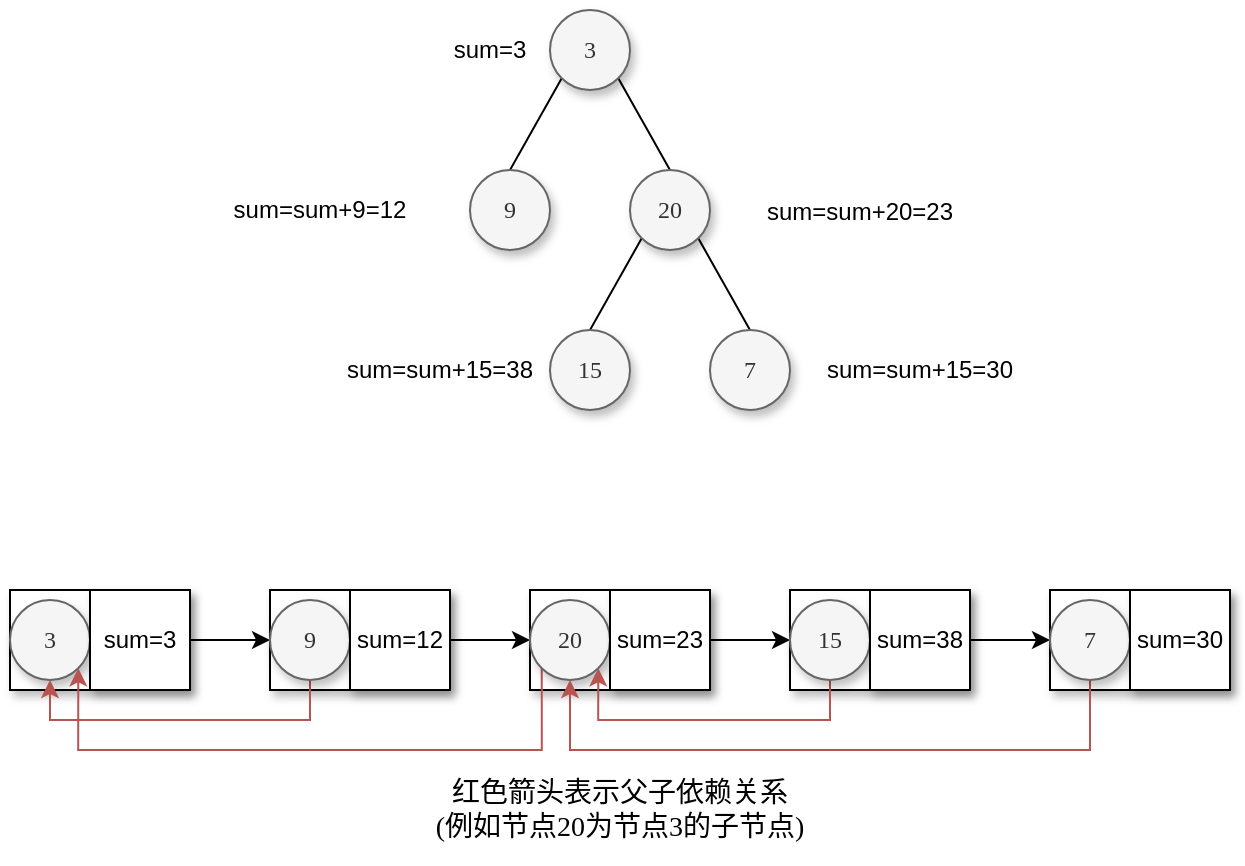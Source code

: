<mxfile version="16.0.0" type="github">
  <diagram id="a8XWor6rHgZrtsmctbnx" name="第 1 页">
    <mxGraphModel dx="1042" dy="-617" grid="1" gridSize="10" guides="1" tooltips="1" connect="1" arrows="1" fold="1" page="1" pageScale="1" pageWidth="827" pageHeight="1169" background="#ffffff" math="0" shadow="0">
      <root>
        <mxCell id="0" />
        <mxCell id="1" parent="0" />
        <mxCell id="c3BXOGabwOEL4F8HaS5W-38" value="" style="rounded=0;whiteSpace=wrap;html=1;shadow=1;" vertex="1" parent="1">
          <mxGeometry x="80" y="1600" width="90" height="50" as="geometry" />
        </mxCell>
        <mxCell id="c3BXOGabwOEL4F8HaS5W-1" style="rounded=0;orthogonalLoop=1;jettySize=auto;html=1;exitX=0;exitY=1;exitDx=0;exitDy=0;entryX=0.5;entryY=0;entryDx=0;entryDy=0;endArrow=none;endFill=0;sketch=0;" edge="1" parent="1" source="c3BXOGabwOEL4F8HaS5W-3" target="c3BXOGabwOEL4F8HaS5W-4">
          <mxGeometry relative="1" as="geometry" />
        </mxCell>
        <mxCell id="c3BXOGabwOEL4F8HaS5W-2" style="edgeStyle=none;rounded=0;orthogonalLoop=1;jettySize=auto;html=1;exitX=1;exitY=1;exitDx=0;exitDy=0;entryX=0.5;entryY=0;entryDx=0;entryDy=0;endArrow=none;endFill=0;sketch=0;" edge="1" parent="1" source="c3BXOGabwOEL4F8HaS5W-3" target="c3BXOGabwOEL4F8HaS5W-7">
          <mxGeometry relative="1" as="geometry" />
        </mxCell>
        <mxCell id="c3BXOGabwOEL4F8HaS5W-3" value="&lt;font face=&quot;Comic Sans MS&quot;&gt;3&lt;/font&gt;" style="ellipse;whiteSpace=wrap;html=1;fillColor=#f5f5f5;strokeColor=#666666;shadow=1;fontColor=#333333;sketch=0;" vertex="1" parent="1">
          <mxGeometry x="350" y="1310" width="40" height="40" as="geometry" />
        </mxCell>
        <mxCell id="c3BXOGabwOEL4F8HaS5W-4" value="&lt;font face=&quot;Comic Sans MS&quot;&gt;9&lt;/font&gt;" style="ellipse;whiteSpace=wrap;html=1;fillColor=#f5f5f5;strokeColor=#666666;shadow=1;fontColor=#333333;sketch=0;" vertex="1" parent="1">
          <mxGeometry x="310" y="1390" width="40" height="40" as="geometry" />
        </mxCell>
        <mxCell id="c3BXOGabwOEL4F8HaS5W-5" style="edgeStyle=none;rounded=0;orthogonalLoop=1;jettySize=auto;html=1;exitX=0;exitY=1;exitDx=0;exitDy=0;entryX=0.5;entryY=0;entryDx=0;entryDy=0;endArrow=none;endFill=0;sketch=0;" edge="1" parent="1" source="c3BXOGabwOEL4F8HaS5W-7" target="c3BXOGabwOEL4F8HaS5W-8">
          <mxGeometry relative="1" as="geometry" />
        </mxCell>
        <mxCell id="c3BXOGabwOEL4F8HaS5W-6" style="edgeStyle=none;rounded=0;orthogonalLoop=1;jettySize=auto;html=1;exitX=1;exitY=1;exitDx=0;exitDy=0;entryX=0.5;entryY=0;entryDx=0;entryDy=0;endArrow=none;endFill=0;sketch=0;" edge="1" parent="1" source="c3BXOGabwOEL4F8HaS5W-7" target="c3BXOGabwOEL4F8HaS5W-9">
          <mxGeometry relative="1" as="geometry" />
        </mxCell>
        <mxCell id="c3BXOGabwOEL4F8HaS5W-7" value="&lt;font face=&quot;Comic Sans MS&quot;&gt;20&lt;/font&gt;" style="ellipse;whiteSpace=wrap;html=1;fillColor=#f5f5f5;strokeColor=#666666;shadow=1;fontColor=#333333;sketch=0;" vertex="1" parent="1">
          <mxGeometry x="390" y="1390" width="40" height="40" as="geometry" />
        </mxCell>
        <mxCell id="c3BXOGabwOEL4F8HaS5W-8" value="&lt;font face=&quot;Comic Sans MS&quot;&gt;15&lt;/font&gt;" style="ellipse;whiteSpace=wrap;html=1;fillColor=#f5f5f5;strokeColor=#666666;shadow=1;fontColor=#333333;sketch=0;" vertex="1" parent="1">
          <mxGeometry x="350" y="1470" width="40" height="40" as="geometry" />
        </mxCell>
        <mxCell id="c3BXOGabwOEL4F8HaS5W-9" value="&lt;font face=&quot;Comic Sans MS&quot;&gt;7&lt;/font&gt;" style="ellipse;whiteSpace=wrap;html=1;shadow=1;fillColor=#f5f5f5;fontColor=#333333;strokeColor=#666666;sketch=0;" vertex="1" parent="1">
          <mxGeometry x="430" y="1470" width="40" height="40" as="geometry" />
        </mxCell>
        <mxCell id="c3BXOGabwOEL4F8HaS5W-29" value="sum=3" style="text;html=1;strokeColor=none;fillColor=none;align=center;verticalAlign=middle;whiteSpace=wrap;rounded=0;" vertex="1" parent="1">
          <mxGeometry x="300" y="1310" width="40" height="39" as="geometry" />
        </mxCell>
        <mxCell id="c3BXOGabwOEL4F8HaS5W-33" value="sum=sum+15=38" style="text;html=1;strokeColor=none;fillColor=none;align=center;verticalAlign=middle;whiteSpace=wrap;rounded=0;" vertex="1" parent="1">
          <mxGeometry x="240" y="1470" width="110" height="40" as="geometry" />
        </mxCell>
        <mxCell id="c3BXOGabwOEL4F8HaS5W-34" value="sum=sum+15=30" style="text;html=1;strokeColor=none;fillColor=none;align=center;verticalAlign=middle;whiteSpace=wrap;rounded=0;" vertex="1" parent="1">
          <mxGeometry x="480" y="1470" width="110" height="40" as="geometry" />
        </mxCell>
        <mxCell id="c3BXOGabwOEL4F8HaS5W-35" value="sum=sum+20=23" style="text;html=1;strokeColor=none;fillColor=none;align=center;verticalAlign=middle;whiteSpace=wrap;rounded=0;" vertex="1" parent="1">
          <mxGeometry x="450" y="1391" width="110" height="40" as="geometry" />
        </mxCell>
        <mxCell id="c3BXOGabwOEL4F8HaS5W-36" value="sum=sum+9=12" style="text;html=1;strokeColor=none;fillColor=none;align=center;verticalAlign=middle;whiteSpace=wrap;rounded=0;" vertex="1" parent="1">
          <mxGeometry x="180" y="1390" width="110" height="40" as="geometry" />
        </mxCell>
        <mxCell id="c3BXOGabwOEL4F8HaS5W-37" value="&lt;font face=&quot;Comic Sans MS&quot;&gt;3&lt;/font&gt;" style="ellipse;whiteSpace=wrap;html=1;fillColor=#f5f5f5;strokeColor=#666666;shadow=1;fontColor=#333333;sketch=0;" vertex="1" parent="1">
          <mxGeometry x="80" y="1605" width="40" height="40" as="geometry" />
        </mxCell>
        <mxCell id="c3BXOGabwOEL4F8HaS5W-55" style="edgeStyle=orthogonalEdgeStyle;rounded=0;orthogonalLoop=1;jettySize=auto;html=1;exitX=1;exitY=0.5;exitDx=0;exitDy=0;entryX=0;entryY=0.5;entryDx=0;entryDy=0;" edge="1" parent="1" source="c3BXOGabwOEL4F8HaS5W-39" target="c3BXOGabwOEL4F8HaS5W-44">
          <mxGeometry relative="1" as="geometry" />
        </mxCell>
        <mxCell id="c3BXOGabwOEL4F8HaS5W-39" value="sum=3" style="rounded=0;whiteSpace=wrap;html=1;shadow=1;" vertex="1" parent="1">
          <mxGeometry x="120" y="1600" width="50" height="50" as="geometry" />
        </mxCell>
        <mxCell id="c3BXOGabwOEL4F8HaS5W-43" value="" style="rounded=0;whiteSpace=wrap;html=1;shadow=1;" vertex="1" parent="1">
          <mxGeometry x="210" y="1600" width="90" height="50" as="geometry" />
        </mxCell>
        <mxCell id="c3BXOGabwOEL4F8HaS5W-59" style="edgeStyle=orthogonalEdgeStyle;rounded=0;orthogonalLoop=1;jettySize=auto;html=1;exitX=0.5;exitY=1;exitDx=0;exitDy=0;entryX=0.5;entryY=1;entryDx=0;entryDy=0;fillColor=#f8cecc;strokeColor=#b85450;" edge="1" parent="1" source="c3BXOGabwOEL4F8HaS5W-44" target="c3BXOGabwOEL4F8HaS5W-37">
          <mxGeometry relative="1" as="geometry" />
        </mxCell>
        <mxCell id="c3BXOGabwOEL4F8HaS5W-44" value="&lt;font face=&quot;Comic Sans MS&quot;&gt;9&lt;/font&gt;" style="ellipse;whiteSpace=wrap;html=1;fillColor=#f5f5f5;strokeColor=#666666;shadow=1;fontColor=#333333;sketch=0;" vertex="1" parent="1">
          <mxGeometry x="210" y="1605" width="40" height="40" as="geometry" />
        </mxCell>
        <mxCell id="c3BXOGabwOEL4F8HaS5W-56" style="edgeStyle=orthogonalEdgeStyle;rounded=0;orthogonalLoop=1;jettySize=auto;html=1;exitX=1;exitY=0.5;exitDx=0;exitDy=0;entryX=0;entryY=0.5;entryDx=0;entryDy=0;" edge="1" parent="1" source="c3BXOGabwOEL4F8HaS5W-45" target="c3BXOGabwOEL4F8HaS5W-47">
          <mxGeometry relative="1" as="geometry" />
        </mxCell>
        <mxCell id="c3BXOGabwOEL4F8HaS5W-45" value="sum=12" style="rounded=0;whiteSpace=wrap;html=1;shadow=1;" vertex="1" parent="1">
          <mxGeometry x="250" y="1600" width="50" height="50" as="geometry" />
        </mxCell>
        <mxCell id="c3BXOGabwOEL4F8HaS5W-46" value="" style="rounded=0;whiteSpace=wrap;html=1;shadow=1;" vertex="1" parent="1">
          <mxGeometry x="340" y="1600" width="90" height="50" as="geometry" />
        </mxCell>
        <mxCell id="c3BXOGabwOEL4F8HaS5W-60" style="edgeStyle=orthogonalEdgeStyle;rounded=0;orthogonalLoop=1;jettySize=auto;html=1;exitX=0;exitY=1;exitDx=0;exitDy=0;entryX=1;entryY=1;entryDx=0;entryDy=0;fillColor=#f8cecc;strokeColor=#b85450;" edge="1" parent="1" source="c3BXOGabwOEL4F8HaS5W-47" target="c3BXOGabwOEL4F8HaS5W-37">
          <mxGeometry relative="1" as="geometry">
            <mxPoint x="130" y="1710" as="targetPoint" />
            <Array as="points">
              <mxPoint x="346" y="1680" />
              <mxPoint x="114" y="1680" />
            </Array>
          </mxGeometry>
        </mxCell>
        <mxCell id="c3BXOGabwOEL4F8HaS5W-47" value="&lt;font face=&quot;Comic Sans MS&quot;&gt;20&lt;/font&gt;" style="ellipse;whiteSpace=wrap;html=1;fillColor=#f5f5f5;strokeColor=#666666;shadow=1;fontColor=#333333;sketch=0;" vertex="1" parent="1">
          <mxGeometry x="340" y="1605" width="40" height="40" as="geometry" />
        </mxCell>
        <mxCell id="c3BXOGabwOEL4F8HaS5W-57" style="edgeStyle=orthogonalEdgeStyle;rounded=0;orthogonalLoop=1;jettySize=auto;html=1;exitX=1;exitY=0.5;exitDx=0;exitDy=0;entryX=0;entryY=0.5;entryDx=0;entryDy=0;" edge="1" parent="1" source="c3BXOGabwOEL4F8HaS5W-48" target="c3BXOGabwOEL4F8HaS5W-49">
          <mxGeometry relative="1" as="geometry" />
        </mxCell>
        <mxCell id="c3BXOGabwOEL4F8HaS5W-48" value="sum=23" style="rounded=0;whiteSpace=wrap;html=1;shadow=1;" vertex="1" parent="1">
          <mxGeometry x="380" y="1600" width="50" height="50" as="geometry" />
        </mxCell>
        <mxCell id="c3BXOGabwOEL4F8HaS5W-49" value="" style="rounded=0;whiteSpace=wrap;html=1;shadow=1;" vertex="1" parent="1">
          <mxGeometry x="470" y="1600" width="90" height="50" as="geometry" />
        </mxCell>
        <mxCell id="c3BXOGabwOEL4F8HaS5W-61" style="edgeStyle=orthogonalEdgeStyle;rounded=0;orthogonalLoop=1;jettySize=auto;html=1;exitX=0.5;exitY=1;exitDx=0;exitDy=0;entryX=1;entryY=1;entryDx=0;entryDy=0;fillColor=#f8cecc;strokeColor=#b85450;" edge="1" parent="1" source="c3BXOGabwOEL4F8HaS5W-50" target="c3BXOGabwOEL4F8HaS5W-47">
          <mxGeometry relative="1" as="geometry">
            <Array as="points">
              <mxPoint x="490" y="1665" />
              <mxPoint x="374" y="1665" />
            </Array>
          </mxGeometry>
        </mxCell>
        <mxCell id="c3BXOGabwOEL4F8HaS5W-50" value="&lt;font face=&quot;Comic Sans MS&quot;&gt;15&lt;/font&gt;" style="ellipse;whiteSpace=wrap;html=1;fillColor=#f5f5f5;strokeColor=#666666;shadow=1;fontColor=#333333;sketch=0;" vertex="1" parent="1">
          <mxGeometry x="470" y="1605" width="40" height="40" as="geometry" />
        </mxCell>
        <mxCell id="c3BXOGabwOEL4F8HaS5W-58" style="edgeStyle=orthogonalEdgeStyle;rounded=0;orthogonalLoop=1;jettySize=auto;html=1;exitX=1;exitY=0.5;exitDx=0;exitDy=0;entryX=0;entryY=0.5;entryDx=0;entryDy=0;" edge="1" parent="1" source="c3BXOGabwOEL4F8HaS5W-51" target="c3BXOGabwOEL4F8HaS5W-53">
          <mxGeometry relative="1" as="geometry" />
        </mxCell>
        <mxCell id="c3BXOGabwOEL4F8HaS5W-51" value="sum=38" style="rounded=0;whiteSpace=wrap;html=1;shadow=1;" vertex="1" parent="1">
          <mxGeometry x="510" y="1600" width="50" height="50" as="geometry" />
        </mxCell>
        <mxCell id="c3BXOGabwOEL4F8HaS5W-52" value="" style="rounded=0;whiteSpace=wrap;html=1;shadow=1;" vertex="1" parent="1">
          <mxGeometry x="600" y="1600" width="90" height="50" as="geometry" />
        </mxCell>
        <mxCell id="c3BXOGabwOEL4F8HaS5W-62" style="edgeStyle=orthogonalEdgeStyle;rounded=0;orthogonalLoop=1;jettySize=auto;html=1;exitX=0.5;exitY=1;exitDx=0;exitDy=0;entryX=0.5;entryY=1;entryDx=0;entryDy=0;fillColor=#f8cecc;strokeColor=#b85450;" edge="1" parent="1" source="c3BXOGabwOEL4F8HaS5W-53" target="c3BXOGabwOEL4F8HaS5W-47">
          <mxGeometry relative="1" as="geometry">
            <Array as="points">
              <mxPoint x="620" y="1680" />
              <mxPoint x="360" y="1680" />
            </Array>
          </mxGeometry>
        </mxCell>
        <mxCell id="c3BXOGabwOEL4F8HaS5W-53" value="&lt;font face=&quot;Comic Sans MS&quot;&gt;7&lt;/font&gt;" style="ellipse;whiteSpace=wrap;html=1;fillColor=#f5f5f5;strokeColor=#666666;shadow=1;fontColor=#333333;sketch=0;" vertex="1" parent="1">
          <mxGeometry x="600" y="1605" width="40" height="40" as="geometry" />
        </mxCell>
        <mxCell id="c3BXOGabwOEL4F8HaS5W-54" value="sum=30" style="rounded=0;whiteSpace=wrap;html=1;shadow=1;" vertex="1" parent="1">
          <mxGeometry x="640" y="1600" width="50" height="50" as="geometry" />
        </mxCell>
        <mxCell id="c3BXOGabwOEL4F8HaS5W-64" value="&lt;font face=&quot;Comic Sans MS&quot; style=&quot;font-size: 14px&quot;&gt;红色箭头表示父子依赖关系&lt;br&gt;(例如节点20为节点3的子节点)&lt;br&gt;&lt;/font&gt;" style="text;html=1;strokeColor=none;fillColor=none;align=center;verticalAlign=middle;whiteSpace=wrap;rounded=0;shadow=1;" vertex="1" parent="1">
          <mxGeometry x="285" y="1690" width="200" height="40" as="geometry" />
        </mxCell>
      </root>
    </mxGraphModel>
  </diagram>
</mxfile>
